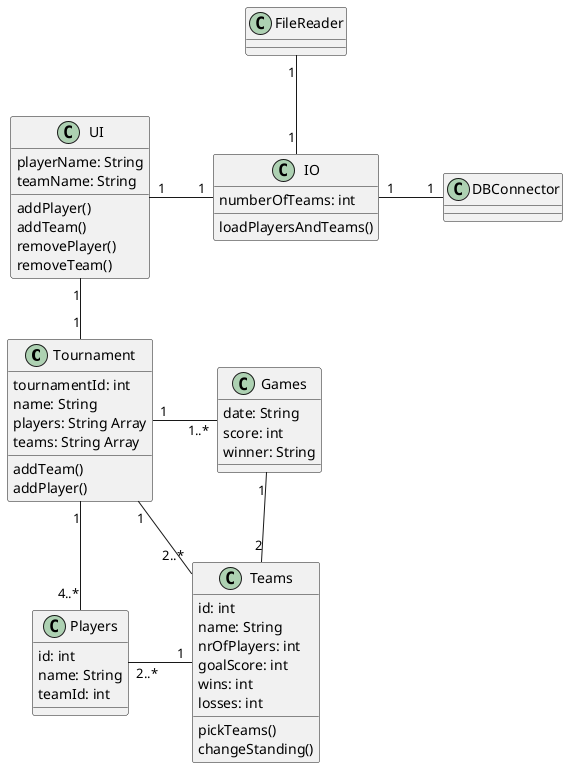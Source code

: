 @startuml
'https://plantuml.com/class-diagram

class Tournament {
tournamentId: int
name: String
players: String Array
teams: String Array
addTeam()
addPlayer()
}
class Players {
id: int
name: String
teamId: int
}
class Games {
date: String
score: int
winner: String
}
class Teams {
id: int
name: String
nrOfPlayers: int
goalScore: int
wins: int
losses: int
pickTeams()
changeStanding()
}
class IO {
numberOfTeams: int
loadPlayersAndTeams()
}
class UI {
playerName: String
teamName: String
addPlayer()
addTeam()
removePlayer()
removeTeam()
}
class DBConnector {
}
class FileReader {
}

Tournament "1"-down-"2..*" Teams
Tournament "1"-down-"4..*" Players
Teams "1"-left-"2..*" Players : \t
Games "1"-down-"2" Teams
Tournament "1"-right-"1..*" Games : \t
Tournament "1"-up-"1" UI
UI "1"-right-"1" IO : \t
IO "1"-right-"1" DBConnector : \t
IO "1"-up-"1" FileReader

@enduml